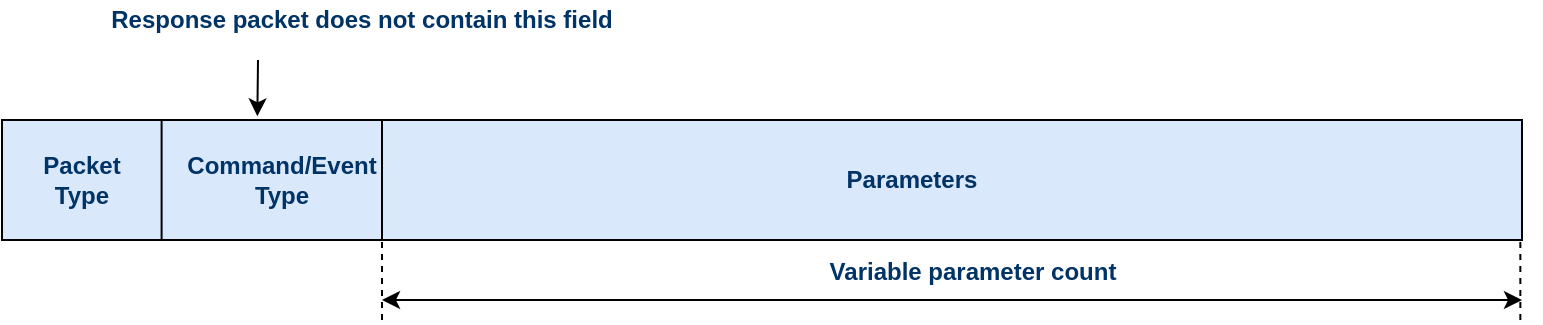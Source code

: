 <mxfile version="12.7.8" type="github"><diagram id="36M4OPUVfyi5DIWEc9pC" name="Page-1"><mxGraphModel dx="1264" dy="691" grid="1" gridSize="10" guides="1" tooltips="1" connect="1" arrows="1" fold="1" page="1" pageScale="1" pageWidth="827" pageHeight="1169" math="0" shadow="0"><root><mxCell id="0"/><mxCell id="1" parent="0"/><mxCell id="7cM_rRDwGjMtysiVsURQ-1" value="" style="rounded=0;whiteSpace=wrap;html=1;fillColor=#dae8fc;strokeColor=#000000;" parent="1" vertex="1"><mxGeometry x="50" y="310" width="760" height="60" as="geometry"/></mxCell><mxCell id="7cM_rRDwGjMtysiVsURQ-4" value="&lt;div&gt;&lt;font color=&quot;#003366&quot;&gt;Packet&lt;/font&gt;&lt;/div&gt;&lt;div&gt;&lt;font color=&quot;#003366&quot;&gt;Type&lt;/font&gt;&lt;br&gt;&lt;/div&gt;" style="text;html=1;strokeColor=none;fillColor=none;align=center;verticalAlign=middle;whiteSpace=wrap;rounded=0;fontStyle=1" parent="1" vertex="1"><mxGeometry x="60" y="325" width="60" height="30" as="geometry"/></mxCell><mxCell id="7cM_rRDwGjMtysiVsURQ-5" value="&lt;div&gt;&lt;font color=&quot;#003366&quot;&gt;Command/Event&lt;/font&gt;&lt;/div&gt;&lt;div&gt;&lt;font color=&quot;#003366&quot;&gt;Type&lt;/font&gt;&lt;br&gt;&lt;/div&gt;" style="text;html=1;strokeColor=none;fillColor=none;align=center;verticalAlign=middle;whiteSpace=wrap;rounded=0;fontStyle=1" parent="1" vertex="1"><mxGeometry x="140" y="320" width="100" height="40" as="geometry"/></mxCell><mxCell id="7cM_rRDwGjMtysiVsURQ-6" value="&lt;font color=&quot;#003366&quot;&gt;Parameters&lt;/font&gt;" style="text;html=1;strokeColor=none;fillColor=none;align=center;verticalAlign=middle;whiteSpace=wrap;rounded=0;fontColor=#003366;fontStyle=1" parent="1" vertex="1"><mxGeometry x="460" y="330" width="90" height="20" as="geometry"/></mxCell><mxCell id="7cM_rRDwGjMtysiVsURQ-7" value="" style="endArrow=none;html=1;entryX=0.105;entryY=-0.004;entryDx=0;entryDy=0;entryPerimeter=0;exitX=0.105;exitY=1;exitDx=0;exitDy=0;exitPerimeter=0;" parent="1" source="7cM_rRDwGjMtysiVsURQ-1" target="7cM_rRDwGjMtysiVsURQ-1" edge="1"><mxGeometry width="50" height="50" relative="1" as="geometry"><mxPoint x="390" y="380" as="sourcePoint"/><mxPoint x="440" y="330" as="targetPoint"/></mxGeometry></mxCell><mxCell id="7cM_rRDwGjMtysiVsURQ-8" value="" style="endArrow=none;html=1;entryX=0.25;entryY=0;entryDx=0;entryDy=0;exitX=0.25;exitY=1;exitDx=0;exitDy=0;" parent="1" source="7cM_rRDwGjMtysiVsURQ-1" target="7cM_rRDwGjMtysiVsURQ-1" edge="1"><mxGeometry width="50" height="50" relative="1" as="geometry"><mxPoint x="250" y="380" as="sourcePoint"/><mxPoint x="300" y="330" as="targetPoint"/></mxGeometry></mxCell><mxCell id="7cM_rRDwGjMtysiVsURQ-10" value="" style="endArrow=none;dashed=1;html=1;" parent="1" edge="1"><mxGeometry width="50" height="50" relative="1" as="geometry"><mxPoint x="240" y="410" as="sourcePoint"/><mxPoint x="240" y="370" as="targetPoint"/></mxGeometry></mxCell><mxCell id="7cM_rRDwGjMtysiVsURQ-13" value="" style="endArrow=none;dashed=1;html=1;" parent="1" edge="1"><mxGeometry width="50" height="50" relative="1" as="geometry"><mxPoint x="809.17" y="410.0" as="sourcePoint"/><mxPoint x="809.17" y="370.0" as="targetPoint"/></mxGeometry></mxCell><mxCell id="7cM_rRDwGjMtysiVsURQ-14" value="" style="endArrow=classic;startArrow=classic;html=1;" parent="1" edge="1"><mxGeometry width="50" height="50" relative="1" as="geometry"><mxPoint x="240" y="400" as="sourcePoint"/><mxPoint x="810" y="400" as="targetPoint"/></mxGeometry></mxCell><mxCell id="7cM_rRDwGjMtysiVsURQ-17" value="&lt;font color=&quot;#003366&quot;&gt;Variable parameter count&lt;/font&gt;" style="text;html=1;strokeColor=none;fillColor=none;align=center;verticalAlign=middle;whiteSpace=wrap;rounded=0;fontStyle=1" parent="1" vertex="1"><mxGeometry x="451" y="376" width="169" height="20" as="geometry"/></mxCell><mxCell id="7cM_rRDwGjMtysiVsURQ-18" value="" style="endArrow=classic;html=1;fontColor=#003366;entryX=0.168;entryY=-0.031;entryDx=0;entryDy=0;entryPerimeter=0;" parent="1" target="7cM_rRDwGjMtysiVsURQ-1" edge="1"><mxGeometry width="50" height="50" relative="1" as="geometry"><mxPoint x="178" y="280" as="sourcePoint"/><mxPoint x="380" y="330" as="targetPoint"/></mxGeometry></mxCell><mxCell id="7cM_rRDwGjMtysiVsURQ-19" value="&lt;b&gt;Response packet does not contain this field&lt;/b&gt;" style="text;html=1;strokeColor=none;fillColor=none;align=center;verticalAlign=middle;whiteSpace=wrap;rounded=0;fontColor=#003366;" parent="1" vertex="1"><mxGeometry x="100" y="250" width="260" height="20" as="geometry"/></mxCell></root></mxGraphModel></diagram></mxfile>